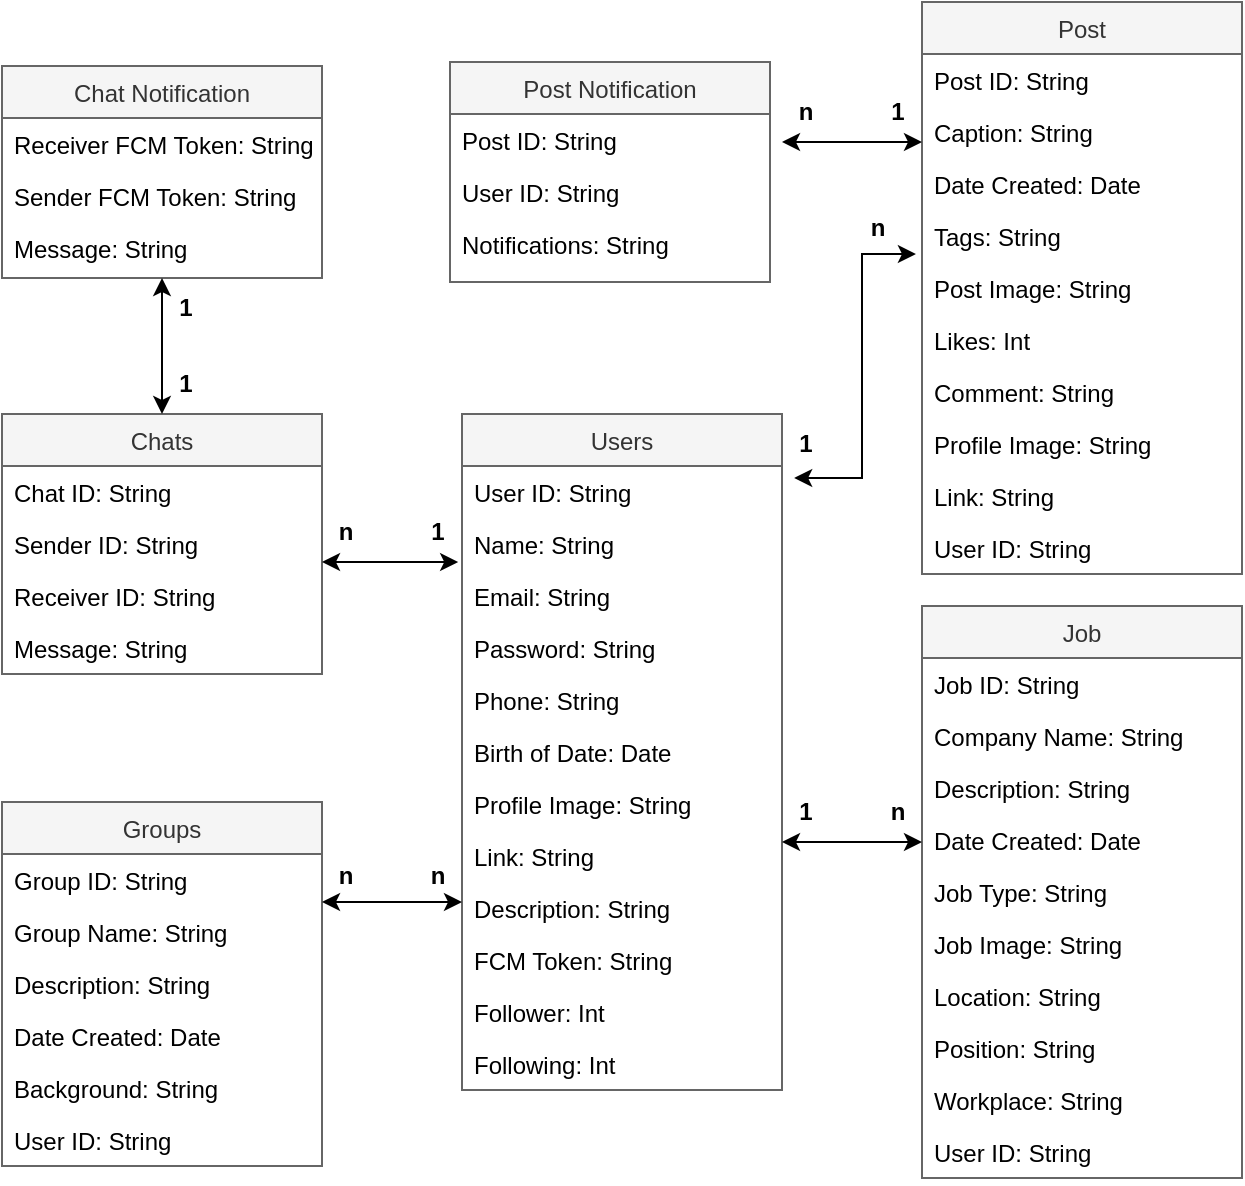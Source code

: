 <mxfile version="20.7.4" type="github">
  <diagram id="C5RBs43oDa-KdzZeNtuy" name="Page-1">
    <mxGraphModel dx="1434" dy="774" grid="1" gridSize="10" guides="1" tooltips="1" connect="1" arrows="1" fold="1" page="1" pageScale="1" pageWidth="827" pageHeight="1169" math="0" shadow="0">
      <root>
        <mxCell id="WIyWlLk6GJQsqaUBKTNV-0" />
        <mxCell id="WIyWlLk6GJQsqaUBKTNV-1" parent="WIyWlLk6GJQsqaUBKTNV-0" />
        <mxCell id="zkfFHV4jXpPFQw0GAbJ--0" value="Users" style="swimlane;fontStyle=0;align=center;verticalAlign=top;childLayout=stackLayout;horizontal=1;startSize=26;horizontalStack=0;resizeParent=1;resizeLast=0;collapsible=1;marginBottom=0;rounded=0;shadow=0;strokeWidth=1;fillColor=#f5f5f5;fontColor=#333333;strokeColor=#666666;" parent="WIyWlLk6GJQsqaUBKTNV-1" vertex="1">
          <mxGeometry x="340" y="296" width="160" height="338" as="geometry">
            <mxRectangle x="230" y="140" width="160" height="26" as="alternateBounds" />
          </mxGeometry>
        </mxCell>
        <mxCell id="g1v8Jiu_yyEXlm8m5T4r-4" value="User ID: String" style="text;align=left;verticalAlign=top;spacingLeft=4;spacingRight=4;overflow=hidden;rotatable=0;points=[[0,0.5],[1,0.5]];portConstraint=eastwest;" parent="zkfFHV4jXpPFQw0GAbJ--0" vertex="1">
          <mxGeometry y="26" width="160" height="26" as="geometry" />
        </mxCell>
        <mxCell id="zkfFHV4jXpPFQw0GAbJ--1" value="Name: String" style="text;align=left;verticalAlign=top;spacingLeft=4;spacingRight=4;overflow=hidden;rotatable=0;points=[[0,0.5],[1,0.5]];portConstraint=eastwest;" parent="zkfFHV4jXpPFQw0GAbJ--0" vertex="1">
          <mxGeometry y="52" width="160" height="26" as="geometry" />
        </mxCell>
        <mxCell id="zkfFHV4jXpPFQw0GAbJ--2" value="Email: String" style="text;align=left;verticalAlign=top;spacingLeft=4;spacingRight=4;overflow=hidden;rotatable=0;points=[[0,0.5],[1,0.5]];portConstraint=eastwest;rounded=0;shadow=0;html=0;" parent="zkfFHV4jXpPFQw0GAbJ--0" vertex="1">
          <mxGeometry y="78" width="160" height="26" as="geometry" />
        </mxCell>
        <mxCell id="zkfFHV4jXpPFQw0GAbJ--3" value="Password: String" style="text;align=left;verticalAlign=top;spacingLeft=4;spacingRight=4;overflow=hidden;rotatable=0;points=[[0,0.5],[1,0.5]];portConstraint=eastwest;rounded=0;shadow=0;html=0;" parent="zkfFHV4jXpPFQw0GAbJ--0" vertex="1">
          <mxGeometry y="104" width="160" height="26" as="geometry" />
        </mxCell>
        <mxCell id="g1v8Jiu_yyEXlm8m5T4r-0" value="Phone: String" style="text;align=left;verticalAlign=top;spacingLeft=4;spacingRight=4;overflow=hidden;rotatable=0;points=[[0,0.5],[1,0.5]];portConstraint=eastwest;rounded=0;shadow=0;html=0;" parent="zkfFHV4jXpPFQw0GAbJ--0" vertex="1">
          <mxGeometry y="130" width="160" height="26" as="geometry" />
        </mxCell>
        <mxCell id="g1v8Jiu_yyEXlm8m5T4r-5" value="Birth of Date: Date" style="text;align=left;verticalAlign=top;spacingLeft=4;spacingRight=4;overflow=hidden;rotatable=0;points=[[0,0.5],[1,0.5]];portConstraint=eastwest;rounded=0;shadow=0;html=0;" parent="zkfFHV4jXpPFQw0GAbJ--0" vertex="1">
          <mxGeometry y="156" width="160" height="26" as="geometry" />
        </mxCell>
        <mxCell id="g1v8Jiu_yyEXlm8m5T4r-1" value="Profile Image: String" style="text;align=left;verticalAlign=top;spacingLeft=4;spacingRight=4;overflow=hidden;rotatable=0;points=[[0,0.5],[1,0.5]];portConstraint=eastwest;rounded=0;shadow=0;html=0;" parent="zkfFHV4jXpPFQw0GAbJ--0" vertex="1">
          <mxGeometry y="182" width="160" height="26" as="geometry" />
        </mxCell>
        <mxCell id="g1v8Jiu_yyEXlm8m5T4r-2" value="Link: String" style="text;align=left;verticalAlign=top;spacingLeft=4;spacingRight=4;overflow=hidden;rotatable=0;points=[[0,0.5],[1,0.5]];portConstraint=eastwest;rounded=0;shadow=0;html=0;" parent="zkfFHV4jXpPFQw0GAbJ--0" vertex="1">
          <mxGeometry y="208" width="160" height="26" as="geometry" />
        </mxCell>
        <mxCell id="g1v8Jiu_yyEXlm8m5T4r-3" value="Description: String" style="text;align=left;verticalAlign=top;spacingLeft=4;spacingRight=4;overflow=hidden;rotatable=0;points=[[0,0.5],[1,0.5]];portConstraint=eastwest;rounded=0;shadow=0;html=0;" parent="zkfFHV4jXpPFQw0GAbJ--0" vertex="1">
          <mxGeometry y="234" width="160" height="26" as="geometry" />
        </mxCell>
        <mxCell id="g1v8Jiu_yyEXlm8m5T4r-7" value="FCM Token: String" style="text;align=left;verticalAlign=top;spacingLeft=4;spacingRight=4;overflow=hidden;rotatable=0;points=[[0,0.5],[1,0.5]];portConstraint=eastwest;rounded=0;shadow=0;html=0;" parent="zkfFHV4jXpPFQw0GAbJ--0" vertex="1">
          <mxGeometry y="260" width="160" height="26" as="geometry" />
        </mxCell>
        <mxCell id="g1v8Jiu_yyEXlm8m5T4r-8" value="Follower: Int" style="text;align=left;verticalAlign=top;spacingLeft=4;spacingRight=4;overflow=hidden;rotatable=0;points=[[0,0.5],[1,0.5]];portConstraint=eastwest;rounded=0;shadow=0;html=0;" parent="zkfFHV4jXpPFQw0GAbJ--0" vertex="1">
          <mxGeometry y="286" width="160" height="26" as="geometry" />
        </mxCell>
        <mxCell id="g1v8Jiu_yyEXlm8m5T4r-9" value="Following: Int" style="text;align=left;verticalAlign=top;spacingLeft=4;spacingRight=4;overflow=hidden;rotatable=0;points=[[0,0.5],[1,0.5]];portConstraint=eastwest;rounded=0;shadow=0;html=0;" parent="zkfFHV4jXpPFQw0GAbJ--0" vertex="1">
          <mxGeometry y="312" width="160" height="26" as="geometry" />
        </mxCell>
        <mxCell id="g1v8Jiu_yyEXlm8m5T4r-10" value="Post" style="swimlane;fontStyle=0;align=center;verticalAlign=top;childLayout=stackLayout;horizontal=1;startSize=26;horizontalStack=0;resizeParent=1;resizeLast=0;collapsible=1;marginBottom=0;rounded=0;shadow=0;strokeWidth=1;fillColor=#f5f5f5;fontColor=#333333;strokeColor=#666666;" parent="WIyWlLk6GJQsqaUBKTNV-1" vertex="1">
          <mxGeometry x="570" y="90" width="160" height="286" as="geometry">
            <mxRectangle x="230" y="140" width="160" height="26" as="alternateBounds" />
          </mxGeometry>
        </mxCell>
        <mxCell id="g1v8Jiu_yyEXlm8m5T4r-11" value="Post ID: String" style="text;align=left;verticalAlign=top;spacingLeft=4;spacingRight=4;overflow=hidden;rotatable=0;points=[[0,0.5],[1,0.5]];portConstraint=eastwest;" parent="g1v8Jiu_yyEXlm8m5T4r-10" vertex="1">
          <mxGeometry y="26" width="160" height="26" as="geometry" />
        </mxCell>
        <mxCell id="g1v8Jiu_yyEXlm8m5T4r-12" value="Caption: String" style="text;align=left;verticalAlign=top;spacingLeft=4;spacingRight=4;overflow=hidden;rotatable=0;points=[[0,0.5],[1,0.5]];portConstraint=eastwest;" parent="g1v8Jiu_yyEXlm8m5T4r-10" vertex="1">
          <mxGeometry y="52" width="160" height="26" as="geometry" />
        </mxCell>
        <mxCell id="g1v8Jiu_yyEXlm8m5T4r-13" value="Date Created: Date" style="text;align=left;verticalAlign=top;spacingLeft=4;spacingRight=4;overflow=hidden;rotatable=0;points=[[0,0.5],[1,0.5]];portConstraint=eastwest;rounded=0;shadow=0;html=0;" parent="g1v8Jiu_yyEXlm8m5T4r-10" vertex="1">
          <mxGeometry y="78" width="160" height="26" as="geometry" />
        </mxCell>
        <mxCell id="g1v8Jiu_yyEXlm8m5T4r-14" value="Tags: String" style="text;align=left;verticalAlign=top;spacingLeft=4;spacingRight=4;overflow=hidden;rotatable=0;points=[[0,0.5],[1,0.5]];portConstraint=eastwest;rounded=0;shadow=0;html=0;" parent="g1v8Jiu_yyEXlm8m5T4r-10" vertex="1">
          <mxGeometry y="104" width="160" height="26" as="geometry" />
        </mxCell>
        <mxCell id="g1v8Jiu_yyEXlm8m5T4r-15" value="Post Image: String" style="text;align=left;verticalAlign=top;spacingLeft=4;spacingRight=4;overflow=hidden;rotatable=0;points=[[0,0.5],[1,0.5]];portConstraint=eastwest;rounded=0;shadow=0;html=0;" parent="g1v8Jiu_yyEXlm8m5T4r-10" vertex="1">
          <mxGeometry y="130" width="160" height="26" as="geometry" />
        </mxCell>
        <mxCell id="g1v8Jiu_yyEXlm8m5T4r-16" value="Likes: Int" style="text;align=left;verticalAlign=top;spacingLeft=4;spacingRight=4;overflow=hidden;rotatable=0;points=[[0,0.5],[1,0.5]];portConstraint=eastwest;rounded=0;shadow=0;html=0;" parent="g1v8Jiu_yyEXlm8m5T4r-10" vertex="1">
          <mxGeometry y="156" width="160" height="26" as="geometry" />
        </mxCell>
        <mxCell id="lOst0Zq4y3KL9aMdi6OP-15" value="Comment: String" style="text;align=left;verticalAlign=top;spacingLeft=4;spacingRight=4;overflow=hidden;rotatable=0;points=[[0,0.5],[1,0.5]];portConstraint=eastwest;rounded=0;shadow=0;html=0;" parent="g1v8Jiu_yyEXlm8m5T4r-10" vertex="1">
          <mxGeometry y="182" width="160" height="26" as="geometry" />
        </mxCell>
        <mxCell id="g1v8Jiu_yyEXlm8m5T4r-17" value="Profile Image: String" style="text;align=left;verticalAlign=top;spacingLeft=4;spacingRight=4;overflow=hidden;rotatable=0;points=[[0,0.5],[1,0.5]];portConstraint=eastwest;rounded=0;shadow=0;html=0;" parent="g1v8Jiu_yyEXlm8m5T4r-10" vertex="1">
          <mxGeometry y="208" width="160" height="26" as="geometry" />
        </mxCell>
        <mxCell id="g1v8Jiu_yyEXlm8m5T4r-18" value="Link: String" style="text;align=left;verticalAlign=top;spacingLeft=4;spacingRight=4;overflow=hidden;rotatable=0;points=[[0,0.5],[1,0.5]];portConstraint=eastwest;rounded=0;shadow=0;html=0;" parent="g1v8Jiu_yyEXlm8m5T4r-10" vertex="1">
          <mxGeometry y="234" width="160" height="26" as="geometry" />
        </mxCell>
        <mxCell id="g1v8Jiu_yyEXlm8m5T4r-19" value="User ID: String" style="text;align=left;verticalAlign=top;spacingLeft=4;spacingRight=4;overflow=hidden;rotatable=0;points=[[0,0.5],[1,0.5]];portConstraint=eastwest;rounded=0;shadow=0;html=0;" parent="g1v8Jiu_yyEXlm8m5T4r-10" vertex="1">
          <mxGeometry y="260" width="160" height="26" as="geometry" />
        </mxCell>
        <mxCell id="g1v8Jiu_yyEXlm8m5T4r-24" value="Job" style="swimlane;fontStyle=0;align=center;verticalAlign=top;childLayout=stackLayout;horizontal=1;startSize=26;horizontalStack=0;resizeParent=1;resizeLast=0;collapsible=1;marginBottom=0;rounded=0;shadow=0;strokeWidth=1;fillColor=#f5f5f5;fontColor=#333333;strokeColor=#666666;" parent="WIyWlLk6GJQsqaUBKTNV-1" vertex="1">
          <mxGeometry x="570" y="392" width="160" height="286" as="geometry">
            <mxRectangle x="230" y="140" width="160" height="26" as="alternateBounds" />
          </mxGeometry>
        </mxCell>
        <mxCell id="g1v8Jiu_yyEXlm8m5T4r-25" value="Job ID: String" style="text;align=left;verticalAlign=top;spacingLeft=4;spacingRight=4;overflow=hidden;rotatable=0;points=[[0,0.5],[1,0.5]];portConstraint=eastwest;" parent="g1v8Jiu_yyEXlm8m5T4r-24" vertex="1">
          <mxGeometry y="26" width="160" height="26" as="geometry" />
        </mxCell>
        <mxCell id="g1v8Jiu_yyEXlm8m5T4r-34" value="Company Name: String" style="text;align=left;verticalAlign=top;spacingLeft=4;spacingRight=4;overflow=hidden;rotatable=0;points=[[0,0.5],[1,0.5]];portConstraint=eastwest;" parent="g1v8Jiu_yyEXlm8m5T4r-24" vertex="1">
          <mxGeometry y="52" width="160" height="26" as="geometry" />
        </mxCell>
        <mxCell id="g1v8Jiu_yyEXlm8m5T4r-26" value="Description: String" style="text;align=left;verticalAlign=top;spacingLeft=4;spacingRight=4;overflow=hidden;rotatable=0;points=[[0,0.5],[1,0.5]];portConstraint=eastwest;" parent="g1v8Jiu_yyEXlm8m5T4r-24" vertex="1">
          <mxGeometry y="78" width="160" height="26" as="geometry" />
        </mxCell>
        <mxCell id="g1v8Jiu_yyEXlm8m5T4r-27" value="Date Created: Date" style="text;align=left;verticalAlign=top;spacingLeft=4;spacingRight=4;overflow=hidden;rotatable=0;points=[[0,0.5],[1,0.5]];portConstraint=eastwest;rounded=0;shadow=0;html=0;" parent="g1v8Jiu_yyEXlm8m5T4r-24" vertex="1">
          <mxGeometry y="104" width="160" height="26" as="geometry" />
        </mxCell>
        <mxCell id="g1v8Jiu_yyEXlm8m5T4r-28" value="Job Type: String" style="text;align=left;verticalAlign=top;spacingLeft=4;spacingRight=4;overflow=hidden;rotatable=0;points=[[0,0.5],[1,0.5]];portConstraint=eastwest;rounded=0;shadow=0;html=0;" parent="g1v8Jiu_yyEXlm8m5T4r-24" vertex="1">
          <mxGeometry y="130" width="160" height="26" as="geometry" />
        </mxCell>
        <mxCell id="g1v8Jiu_yyEXlm8m5T4r-29" value="Job Image: String" style="text;align=left;verticalAlign=top;spacingLeft=4;spacingRight=4;overflow=hidden;rotatable=0;points=[[0,0.5],[1,0.5]];portConstraint=eastwest;rounded=0;shadow=0;html=0;" parent="g1v8Jiu_yyEXlm8m5T4r-24" vertex="1">
          <mxGeometry y="156" width="160" height="26" as="geometry" />
        </mxCell>
        <mxCell id="g1v8Jiu_yyEXlm8m5T4r-30" value="Location: String" style="text;align=left;verticalAlign=top;spacingLeft=4;spacingRight=4;overflow=hidden;rotatable=0;points=[[0,0.5],[1,0.5]];portConstraint=eastwest;rounded=0;shadow=0;html=0;" parent="g1v8Jiu_yyEXlm8m5T4r-24" vertex="1">
          <mxGeometry y="182" width="160" height="26" as="geometry" />
        </mxCell>
        <mxCell id="g1v8Jiu_yyEXlm8m5T4r-31" value="Position: String" style="text;align=left;verticalAlign=top;spacingLeft=4;spacingRight=4;overflow=hidden;rotatable=0;points=[[0,0.5],[1,0.5]];portConstraint=eastwest;rounded=0;shadow=0;html=0;" parent="g1v8Jiu_yyEXlm8m5T4r-24" vertex="1">
          <mxGeometry y="208" width="160" height="26" as="geometry" />
        </mxCell>
        <mxCell id="g1v8Jiu_yyEXlm8m5T4r-32" value="Workplace: String" style="text;align=left;verticalAlign=top;spacingLeft=4;spacingRight=4;overflow=hidden;rotatable=0;points=[[0,0.5],[1,0.5]];portConstraint=eastwest;rounded=0;shadow=0;html=0;" parent="g1v8Jiu_yyEXlm8m5T4r-24" vertex="1">
          <mxGeometry y="234" width="160" height="26" as="geometry" />
        </mxCell>
        <mxCell id="g1v8Jiu_yyEXlm8m5T4r-33" value="User ID: String" style="text;align=left;verticalAlign=top;spacingLeft=4;spacingRight=4;overflow=hidden;rotatable=0;points=[[0,0.5],[1,0.5]];portConstraint=eastwest;rounded=0;shadow=0;html=0;" parent="g1v8Jiu_yyEXlm8m5T4r-24" vertex="1">
          <mxGeometry y="260" width="160" height="26" as="geometry" />
        </mxCell>
        <mxCell id="g1v8Jiu_yyEXlm8m5T4r-35" value="Groups" style="swimlane;fontStyle=0;align=center;verticalAlign=top;childLayout=stackLayout;horizontal=1;startSize=26;horizontalStack=0;resizeParent=1;resizeLast=0;collapsible=1;marginBottom=0;rounded=0;shadow=0;strokeWidth=1;fillColor=#f5f5f5;fontColor=#333333;strokeColor=#666666;" parent="WIyWlLk6GJQsqaUBKTNV-1" vertex="1">
          <mxGeometry x="110" y="490" width="160" height="182" as="geometry">
            <mxRectangle x="230" y="140" width="160" height="26" as="alternateBounds" />
          </mxGeometry>
        </mxCell>
        <mxCell id="g1v8Jiu_yyEXlm8m5T4r-36" value="Group ID: String" style="text;align=left;verticalAlign=top;spacingLeft=4;spacingRight=4;overflow=hidden;rotatable=0;points=[[0,0.5],[1,0.5]];portConstraint=eastwest;" parent="g1v8Jiu_yyEXlm8m5T4r-35" vertex="1">
          <mxGeometry y="26" width="160" height="26" as="geometry" />
        </mxCell>
        <mxCell id="g1v8Jiu_yyEXlm8m5T4r-37" value="Group Name: String" style="text;align=left;verticalAlign=top;spacingLeft=4;spacingRight=4;overflow=hidden;rotatable=0;points=[[0,0.5],[1,0.5]];portConstraint=eastwest;" parent="g1v8Jiu_yyEXlm8m5T4r-35" vertex="1">
          <mxGeometry y="52" width="160" height="26" as="geometry" />
        </mxCell>
        <mxCell id="g1v8Jiu_yyEXlm8m5T4r-38" value="Description: String" style="text;align=left;verticalAlign=top;spacingLeft=4;spacingRight=4;overflow=hidden;rotatable=0;points=[[0,0.5],[1,0.5]];portConstraint=eastwest;" parent="g1v8Jiu_yyEXlm8m5T4r-35" vertex="1">
          <mxGeometry y="78" width="160" height="26" as="geometry" />
        </mxCell>
        <mxCell id="g1v8Jiu_yyEXlm8m5T4r-39" value="Date Created: Date" style="text;align=left;verticalAlign=top;spacingLeft=4;spacingRight=4;overflow=hidden;rotatable=0;points=[[0,0.5],[1,0.5]];portConstraint=eastwest;rounded=0;shadow=0;html=0;" parent="g1v8Jiu_yyEXlm8m5T4r-35" vertex="1">
          <mxGeometry y="104" width="160" height="26" as="geometry" />
        </mxCell>
        <mxCell id="g1v8Jiu_yyEXlm8m5T4r-40" value="Background: String" style="text;align=left;verticalAlign=top;spacingLeft=4;spacingRight=4;overflow=hidden;rotatable=0;points=[[0,0.5],[1,0.5]];portConstraint=eastwest;rounded=0;shadow=0;html=0;" parent="g1v8Jiu_yyEXlm8m5T4r-35" vertex="1">
          <mxGeometry y="130" width="160" height="26" as="geometry" />
        </mxCell>
        <mxCell id="g1v8Jiu_yyEXlm8m5T4r-45" value="User ID: String" style="text;align=left;verticalAlign=top;spacingLeft=4;spacingRight=4;overflow=hidden;rotatable=0;points=[[0,0.5],[1,0.5]];portConstraint=eastwest;rounded=0;shadow=0;html=0;" parent="g1v8Jiu_yyEXlm8m5T4r-35" vertex="1">
          <mxGeometry y="156" width="160" height="26" as="geometry" />
        </mxCell>
        <mxCell id="g1v8Jiu_yyEXlm8m5T4r-46" value="Chats" style="swimlane;fontStyle=0;align=center;verticalAlign=top;childLayout=stackLayout;horizontal=1;startSize=26;horizontalStack=0;resizeParent=1;resizeLast=0;collapsible=1;marginBottom=0;rounded=0;shadow=0;strokeWidth=1;fillColor=#f5f5f5;fontColor=#333333;strokeColor=#666666;" parent="WIyWlLk6GJQsqaUBKTNV-1" vertex="1">
          <mxGeometry x="110" y="296" width="160" height="130" as="geometry">
            <mxRectangle x="230" y="140" width="160" height="26" as="alternateBounds" />
          </mxGeometry>
        </mxCell>
        <mxCell id="FKrDlw8v08AkZtSbMla6-0" value="Chat ID: String" style="text;align=left;verticalAlign=top;spacingLeft=4;spacingRight=4;overflow=hidden;rotatable=0;points=[[0,0.5],[1,0.5]];portConstraint=eastwest;" vertex="1" parent="g1v8Jiu_yyEXlm8m5T4r-46">
          <mxGeometry y="26" width="160" height="26" as="geometry" />
        </mxCell>
        <mxCell id="g1v8Jiu_yyEXlm8m5T4r-47" value="Sender ID: String" style="text;align=left;verticalAlign=top;spacingLeft=4;spacingRight=4;overflow=hidden;rotatable=0;points=[[0,0.5],[1,0.5]];portConstraint=eastwest;" parent="g1v8Jiu_yyEXlm8m5T4r-46" vertex="1">
          <mxGeometry y="52" width="160" height="26" as="geometry" />
        </mxCell>
        <mxCell id="g1v8Jiu_yyEXlm8m5T4r-48" value="Receiver ID: String" style="text;align=left;verticalAlign=top;spacingLeft=4;spacingRight=4;overflow=hidden;rotatable=0;points=[[0,0.5],[1,0.5]];portConstraint=eastwest;" parent="g1v8Jiu_yyEXlm8m5T4r-46" vertex="1">
          <mxGeometry y="78" width="160" height="26" as="geometry" />
        </mxCell>
        <mxCell id="g1v8Jiu_yyEXlm8m5T4r-49" value="Message: String" style="text;align=left;verticalAlign=top;spacingLeft=4;spacingRight=4;overflow=hidden;rotatable=0;points=[[0,0.5],[1,0.5]];portConstraint=eastwest;" parent="g1v8Jiu_yyEXlm8m5T4r-46" vertex="1">
          <mxGeometry y="104" width="160" height="26" as="geometry" />
        </mxCell>
        <mxCell id="g1v8Jiu_yyEXlm8m5T4r-63" value="&lt;b&gt;n&lt;/b&gt;" style="text;html=1;strokeColor=none;fillColor=none;align=center;verticalAlign=middle;whiteSpace=wrap;rounded=0;" parent="WIyWlLk6GJQsqaUBKTNV-1" vertex="1">
          <mxGeometry x="270" y="512" width="24" height="30" as="geometry" />
        </mxCell>
        <mxCell id="g1v8Jiu_yyEXlm8m5T4r-65" value="&lt;b&gt;1&lt;/b&gt;" style="text;html=1;strokeColor=none;fillColor=none;align=center;verticalAlign=middle;whiteSpace=wrap;rounded=0;" parent="WIyWlLk6GJQsqaUBKTNV-1" vertex="1">
          <mxGeometry x="500" y="296" width="24" height="30" as="geometry" />
        </mxCell>
        <mxCell id="g1v8Jiu_yyEXlm8m5T4r-69" value="&lt;b&gt;n&lt;/b&gt;" style="text;html=1;strokeColor=none;fillColor=none;align=center;verticalAlign=middle;whiteSpace=wrap;rounded=0;" parent="WIyWlLk6GJQsqaUBKTNV-1" vertex="1">
          <mxGeometry x="536" y="188" width="24" height="30" as="geometry" />
        </mxCell>
        <mxCell id="g1v8Jiu_yyEXlm8m5T4r-70" value="&lt;b&gt;n&lt;/b&gt;" style="text;html=1;strokeColor=none;fillColor=none;align=center;verticalAlign=middle;whiteSpace=wrap;rounded=0;" parent="WIyWlLk6GJQsqaUBKTNV-1" vertex="1">
          <mxGeometry x="316" y="512" width="24" height="30" as="geometry" />
        </mxCell>
        <mxCell id="lOst0Zq4y3KL9aMdi6OP-2" value="" style="endArrow=classic;startArrow=classic;html=1;rounded=0;exitX=0;exitY=1;exitDx=0;exitDy=0;entryX=1;entryY=1;entryDx=0;entryDy=0;" parent="WIyWlLk6GJQsqaUBKTNV-1" source="lOst0Zq4y3KL9aMdi6OP-5" target="lOst0Zq4y3KL9aMdi6OP-6" edge="1">
          <mxGeometry width="50" height="50" relative="1" as="geometry">
            <mxPoint x="550" y="420" as="sourcePoint" />
            <mxPoint x="600" y="370" as="targetPoint" />
          </mxGeometry>
        </mxCell>
        <mxCell id="lOst0Zq4y3KL9aMdi6OP-3" value="" style="endArrow=classic;startArrow=classic;html=1;rounded=0;exitX=1.038;exitY=0.231;exitDx=0;exitDy=0;exitPerimeter=0;entryX=-0.019;entryY=0.846;entryDx=0;entryDy=0;entryPerimeter=0;" parent="WIyWlLk6GJQsqaUBKTNV-1" source="g1v8Jiu_yyEXlm8m5T4r-4" target="g1v8Jiu_yyEXlm8m5T4r-14" edge="1">
          <mxGeometry width="50" height="50" relative="1" as="geometry">
            <mxPoint x="550" y="420" as="sourcePoint" />
            <mxPoint x="600" y="370" as="targetPoint" />
            <Array as="points">
              <mxPoint x="540" y="328" />
              <mxPoint x="540" y="216" />
            </Array>
          </mxGeometry>
        </mxCell>
        <mxCell id="lOst0Zq4y3KL9aMdi6OP-5" value="&lt;b&gt;1&lt;/b&gt;" style="text;html=1;strokeColor=none;fillColor=none;align=center;verticalAlign=middle;whiteSpace=wrap;rounded=0;" parent="WIyWlLk6GJQsqaUBKTNV-1" vertex="1">
          <mxGeometry x="500" y="480" width="24" height="30" as="geometry" />
        </mxCell>
        <mxCell id="lOst0Zq4y3KL9aMdi6OP-6" value="&lt;b&gt;n&lt;/b&gt;" style="text;html=1;strokeColor=none;fillColor=none;align=center;verticalAlign=middle;whiteSpace=wrap;rounded=0;" parent="WIyWlLk6GJQsqaUBKTNV-1" vertex="1">
          <mxGeometry x="546" y="480" width="24" height="30" as="geometry" />
        </mxCell>
        <mxCell id="lOst0Zq4y3KL9aMdi6OP-7" value="Post Notification" style="swimlane;fontStyle=0;align=center;verticalAlign=top;childLayout=stackLayout;horizontal=1;startSize=26;horizontalStack=0;resizeParent=1;resizeLast=0;collapsible=1;marginBottom=0;rounded=0;shadow=0;strokeWidth=1;fillColor=#f5f5f5;fontColor=#333333;strokeColor=#666666;" parent="WIyWlLk6GJQsqaUBKTNV-1" vertex="1">
          <mxGeometry x="334" y="120" width="160" height="110" as="geometry">
            <mxRectangle x="230" y="140" width="160" height="26" as="alternateBounds" />
          </mxGeometry>
        </mxCell>
        <mxCell id="lOst0Zq4y3KL9aMdi6OP-8" value="Post ID: String" style="text;align=left;verticalAlign=top;spacingLeft=4;spacingRight=4;overflow=hidden;rotatable=0;points=[[0,0.5],[1,0.5]];portConstraint=eastwest;" parent="lOst0Zq4y3KL9aMdi6OP-7" vertex="1">
          <mxGeometry y="26" width="160" height="26" as="geometry" />
        </mxCell>
        <mxCell id="lOst0Zq4y3KL9aMdi6OP-9" value="User ID: String" style="text;align=left;verticalAlign=top;spacingLeft=4;spacingRight=4;overflow=hidden;rotatable=0;points=[[0,0.5],[1,0.5]];portConstraint=eastwest;" parent="lOst0Zq4y3KL9aMdi6OP-7" vertex="1">
          <mxGeometry y="52" width="160" height="26" as="geometry" />
        </mxCell>
        <mxCell id="lOst0Zq4y3KL9aMdi6OP-10" value="Notifications: String" style="text;align=left;verticalAlign=top;spacingLeft=4;spacingRight=4;overflow=hidden;rotatable=0;points=[[0,0.5],[1,0.5]];portConstraint=eastwest;" parent="lOst0Zq4y3KL9aMdi6OP-7" vertex="1">
          <mxGeometry y="78" width="160" height="26" as="geometry" />
        </mxCell>
        <mxCell id="lOst0Zq4y3KL9aMdi6OP-14" value="" style="endArrow=classic;startArrow=classic;html=1;rounded=0;exitX=1;exitY=0.5;exitDx=0;exitDy=0;entryX=0;entryY=0.808;entryDx=0;entryDy=0;entryPerimeter=0;" parent="WIyWlLk6GJQsqaUBKTNV-1" edge="1">
          <mxGeometry width="50" height="50" relative="1" as="geometry">
            <mxPoint x="270" y="540" as="sourcePoint" />
            <mxPoint x="340" y="540.008" as="targetPoint" />
          </mxGeometry>
        </mxCell>
        <mxCell id="lOst0Zq4y3KL9aMdi6OP-21" value="" style="endArrow=classic;startArrow=classic;html=1;rounded=0;exitX=0;exitY=0;exitDx=0;exitDy=0;entryX=-0.012;entryY=0.846;entryDx=0;entryDy=0;entryPerimeter=0;" parent="WIyWlLk6GJQsqaUBKTNV-1" target="zkfFHV4jXpPFQw0GAbJ--1" edge="1">
          <mxGeometry width="50" height="50" relative="1" as="geometry">
            <mxPoint x="270" y="370" as="sourcePoint" />
            <mxPoint x="455" y="321" as="targetPoint" />
          </mxGeometry>
        </mxCell>
        <mxCell id="lOst0Zq4y3KL9aMdi6OP-23" value="&lt;b&gt;1&lt;/b&gt;" style="text;html=1;strokeColor=none;fillColor=none;align=center;verticalAlign=middle;whiteSpace=wrap;rounded=0;" parent="WIyWlLk6GJQsqaUBKTNV-1" vertex="1">
          <mxGeometry x="316" y="340" width="24" height="30" as="geometry" />
        </mxCell>
        <mxCell id="lOst0Zq4y3KL9aMdi6OP-24" value="Chat Notification" style="swimlane;fontStyle=0;align=center;verticalAlign=top;childLayout=stackLayout;horizontal=1;startSize=26;horizontalStack=0;resizeParent=1;resizeLast=0;collapsible=1;marginBottom=0;rounded=0;shadow=0;strokeWidth=1;fillColor=#f5f5f5;fontColor=#333333;strokeColor=#666666;" parent="WIyWlLk6GJQsqaUBKTNV-1" vertex="1">
          <mxGeometry x="110" y="122" width="160" height="106" as="geometry">
            <mxRectangle x="230" y="140" width="160" height="26" as="alternateBounds" />
          </mxGeometry>
        </mxCell>
        <mxCell id="lOst0Zq4y3KL9aMdi6OP-25" value="Receiver FCM Token: String" style="text;align=left;verticalAlign=top;spacingLeft=4;spacingRight=4;overflow=hidden;rotatable=0;points=[[0,0.5],[1,0.5]];portConstraint=eastwest;" parent="lOst0Zq4y3KL9aMdi6OP-24" vertex="1">
          <mxGeometry y="26" width="160" height="26" as="geometry" />
        </mxCell>
        <mxCell id="lOst0Zq4y3KL9aMdi6OP-26" value="Sender FCM Token: String" style="text;align=left;verticalAlign=top;spacingLeft=4;spacingRight=4;overflow=hidden;rotatable=0;points=[[0,0.5],[1,0.5]];portConstraint=eastwest;" parent="lOst0Zq4y3KL9aMdi6OP-24" vertex="1">
          <mxGeometry y="52" width="160" height="26" as="geometry" />
        </mxCell>
        <mxCell id="lOst0Zq4y3KL9aMdi6OP-27" value="Message: String" style="text;align=left;verticalAlign=top;spacingLeft=4;spacingRight=4;overflow=hidden;rotatable=0;points=[[0,0.5],[1,0.5]];portConstraint=eastwest;" parent="lOst0Zq4y3KL9aMdi6OP-24" vertex="1">
          <mxGeometry y="78" width="160" height="26" as="geometry" />
        </mxCell>
        <mxCell id="lOst0Zq4y3KL9aMdi6OP-31" value="" style="endArrow=classic;startArrow=classic;html=1;rounded=0;exitX=0.5;exitY=0;exitDx=0;exitDy=0;entryX=0.5;entryY=1;entryDx=0;entryDy=0;" parent="WIyWlLk6GJQsqaUBKTNV-1" source="g1v8Jiu_yyEXlm8m5T4r-46" target="lOst0Zq4y3KL9aMdi6OP-24" edge="1">
          <mxGeometry width="50" height="50" relative="1" as="geometry">
            <mxPoint x="430" y="238" as="sourcePoint" />
            <mxPoint x="190" y="240" as="targetPoint" />
          </mxGeometry>
        </mxCell>
        <mxCell id="lOst0Zq4y3KL9aMdi6OP-32" value="&lt;b&gt;1&lt;/b&gt;" style="text;html=1;strokeColor=none;fillColor=none;align=center;verticalAlign=middle;whiteSpace=wrap;rounded=0;" parent="WIyWlLk6GJQsqaUBKTNV-1" vertex="1">
          <mxGeometry x="190" y="266" width="24" height="30" as="geometry" />
        </mxCell>
        <mxCell id="lOst0Zq4y3KL9aMdi6OP-33" value="&lt;b&gt;1&lt;/b&gt;" style="text;html=1;strokeColor=none;fillColor=none;align=center;verticalAlign=middle;whiteSpace=wrap;rounded=0;" parent="WIyWlLk6GJQsqaUBKTNV-1" vertex="1">
          <mxGeometry x="190" y="228" width="24" height="30" as="geometry" />
        </mxCell>
        <mxCell id="lOst0Zq4y3KL9aMdi6OP-36" value="" style="endArrow=classic;startArrow=classic;html=1;rounded=0;exitX=1;exitY=0.5;exitDx=0;exitDy=0;entryX=0;entryY=0.5;entryDx=0;entryDy=0;" parent="WIyWlLk6GJQsqaUBKTNV-1" edge="1">
          <mxGeometry width="50" height="50" relative="1" as="geometry">
            <mxPoint x="500" y="160" as="sourcePoint" />
            <mxPoint x="570" y="160" as="targetPoint" />
          </mxGeometry>
        </mxCell>
        <mxCell id="lOst0Zq4y3KL9aMdi6OP-38" value="&lt;b&gt;1&lt;/b&gt;" style="text;html=1;strokeColor=none;fillColor=none;align=center;verticalAlign=middle;whiteSpace=wrap;rounded=0;" parent="WIyWlLk6GJQsqaUBKTNV-1" vertex="1">
          <mxGeometry x="546" y="130" width="24" height="30" as="geometry" />
        </mxCell>
        <mxCell id="lOst0Zq4y3KL9aMdi6OP-39" value="&lt;b&gt;n&lt;/b&gt;" style="text;html=1;strokeColor=none;fillColor=none;align=center;verticalAlign=middle;whiteSpace=wrap;rounded=0;" parent="WIyWlLk6GJQsqaUBKTNV-1" vertex="1">
          <mxGeometry x="500" y="130" width="24" height="30" as="geometry" />
        </mxCell>
        <mxCell id="FKrDlw8v08AkZtSbMla6-2" value="&lt;b&gt;n&lt;/b&gt;" style="text;html=1;strokeColor=none;fillColor=none;align=center;verticalAlign=middle;whiteSpace=wrap;rounded=0;" vertex="1" parent="WIyWlLk6GJQsqaUBKTNV-1">
          <mxGeometry x="270" y="340" width="24" height="30" as="geometry" />
        </mxCell>
      </root>
    </mxGraphModel>
  </diagram>
</mxfile>

